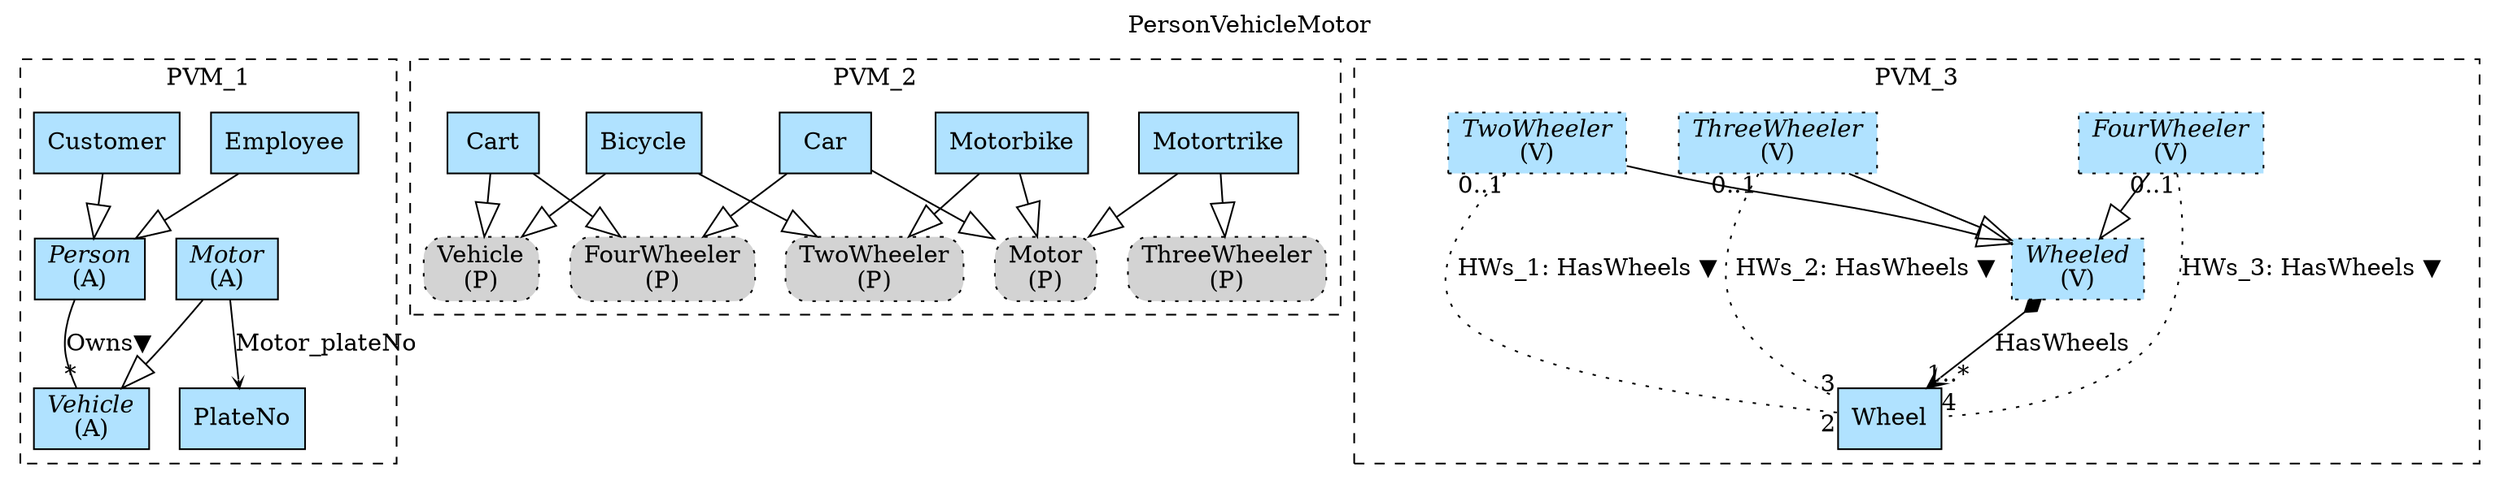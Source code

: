 digraph {graph[label=PersonVehicleMotor,labelloc=tl,labelfontsize=12];
subgraph cluster_PVM_1{style=dashed;label=PVM_1;
"Person"[shape=record,fillcolor=lightskyblue1,style = filled,label=<{<I>Person</I><br/>(A)}>];
"Vehicle"[shape=record,fillcolor=lightskyblue1,style = filled,label=<{<I>Vehicle</I><br/>(A)}>];
"Motor"[shape=record,fillcolor=lightskyblue1,style = filled,label=<{<I>Motor</I><br/>(A)}>];
"Employee"[shape=record,fillcolor=lightskyblue1,style = filled,label="Employee"];
"Customer"[shape=record,fillcolor=lightskyblue1,style = filled,label="Customer"];
"PlateNo"[shape=record,fillcolor=lightskyblue1,style = filled,label="PlateNo"];

"Person"->"Vehicle"[label="Owns▼",dir=none,taillabel="",headlabel="*"];
"Motor"->"PlateNo"[label="Motor_plateNo",arrowhead=vee,headlabel="",arrowsize=.5];
"Employee"->"Person"[arrowhead=onormal,arrowsize=2.0];
"Customer"->"Person"[arrowhead=onormal,arrowsize=2.0];
"Motor"->"Vehicle"[arrowhead=onormal,arrowsize=2.0];

}
subgraph cluster_PVM_2{style=dashed;label=PVM_2;
"PMotor"[shape=box,fillcolor=lightgray,style ="rounded,filled,dotted",label=<Motor<br/>(P)>];
"PVehicle"[shape=box,fillcolor=lightgray,style ="rounded,filled,dotted",label=<Vehicle<br/>(P)>];
"Car"[shape=record,fillcolor=lightskyblue1,style = filled,label="Car"];
"Motorbike"[shape=record,fillcolor=lightskyblue1,style = filled,label="Motorbike"];
"Motortrike"[shape=record,fillcolor=lightskyblue1,style = filled,label="Motortrike"];
"Bicycle"[shape=record,fillcolor=lightskyblue1,style = filled,label="Bicycle"];
"Cart"[shape=record,fillcolor=lightskyblue1,style = filled,label="Cart"];
"PTwoWheeler"[shape=box,fillcolor=lightgray,style ="rounded,filled,dotted",label=<TwoWheeler<br/>(P)>];
"PThreeWheeler"[shape=box,fillcolor=lightgray,style ="rounded,filled,dotted",label=<ThreeWheeler<br/>(P)>];
"PFourWheeler"[shape=box,fillcolor=lightgray,style ="rounded,filled,dotted",label=<FourWheeler<br/>(P)>];

"Car"->"PMotor"[arrowhead=onormal,arrowsize=2.0];
"Motorbike"->"PMotor"[arrowhead=onormal,arrowsize=2.0];
"Motortrike"->"PMotor"[arrowhead=onormal,arrowsize=2.0];
"Bicycle"->"PVehicle"[arrowhead=onormal,arrowsize=2.0];
"Cart"->"PVehicle"[arrowhead=onormal,arrowsize=2.0];
"Cart"->"PFourWheeler"[arrowhead=onormal,arrowsize=2.0];
"Bicycle"->"PTwoWheeler"[arrowhead=onormal,arrowsize=2.0];
"Motorbike"->"PTwoWheeler"[arrowhead=onormal,arrowsize=2.0];
"Car"->"PFourWheeler"[arrowhead=onormal,arrowsize=2.0];
"Motortrike"->"PThreeWheeler"[arrowhead=onormal,arrowsize=2.0];

}





subgraph cluster_PVM_3{style=dashed;label=PVM_3;
"Wheeled"[shape=record,fillcolor=lightskyblue1,style ="filled,dotted",label=<{<I>Wheeled</I><br/>(V)}>];
"TwoWheeler"[shape=record,fillcolor=lightskyblue1,style ="filled,dotted",label=<{<I>TwoWheeler</I><br/>(V)}>];
"ThreeWheeler"[shape=record,fillcolor=lightskyblue1,style ="filled,dotted",label=<{<I>ThreeWheeler</I><br/>(V)}>];
"FourWheeler"[shape=record,fillcolor=lightskyblue1,style ="filled,dotted",label=<{<I>FourWheeler</I><br/>(V)}>];
"Wheel"[shape=record,fillcolor=lightskyblue1,style = filled,label="Wheel"];

"TwoWheeler"->"Wheeled"[arrowhead=onormal,arrowsize=2.0];
"ThreeWheeler"->"Wheeled"[arrowhead=onormal,arrowsize=2.0];
"FourWheeler"->"Wheeled"[arrowhead=onormal,arrowsize=2.0];
"Wheeled"->"Wheel"[label="HasWheels",arrowhead=vee,arrowtail=diamond,dir=both,headlabel="1..*"];
"TwoWheeler"->"Wheel"[label="HWs_1: HasWheels ▼",dir=none,taillabel="0..1",headlabel="2",style=dotted];
"ThreeWheeler"->"Wheel"[label="HWs_2: HasWheels ▼",dir=none,taillabel="0..1",headlabel="3",style=dotted];
"FourWheeler"->"Wheel"[label="HWs_3: HasWheels ▼",dir=none,taillabel="0..1",headlabel="4",style=dotted];

}
}